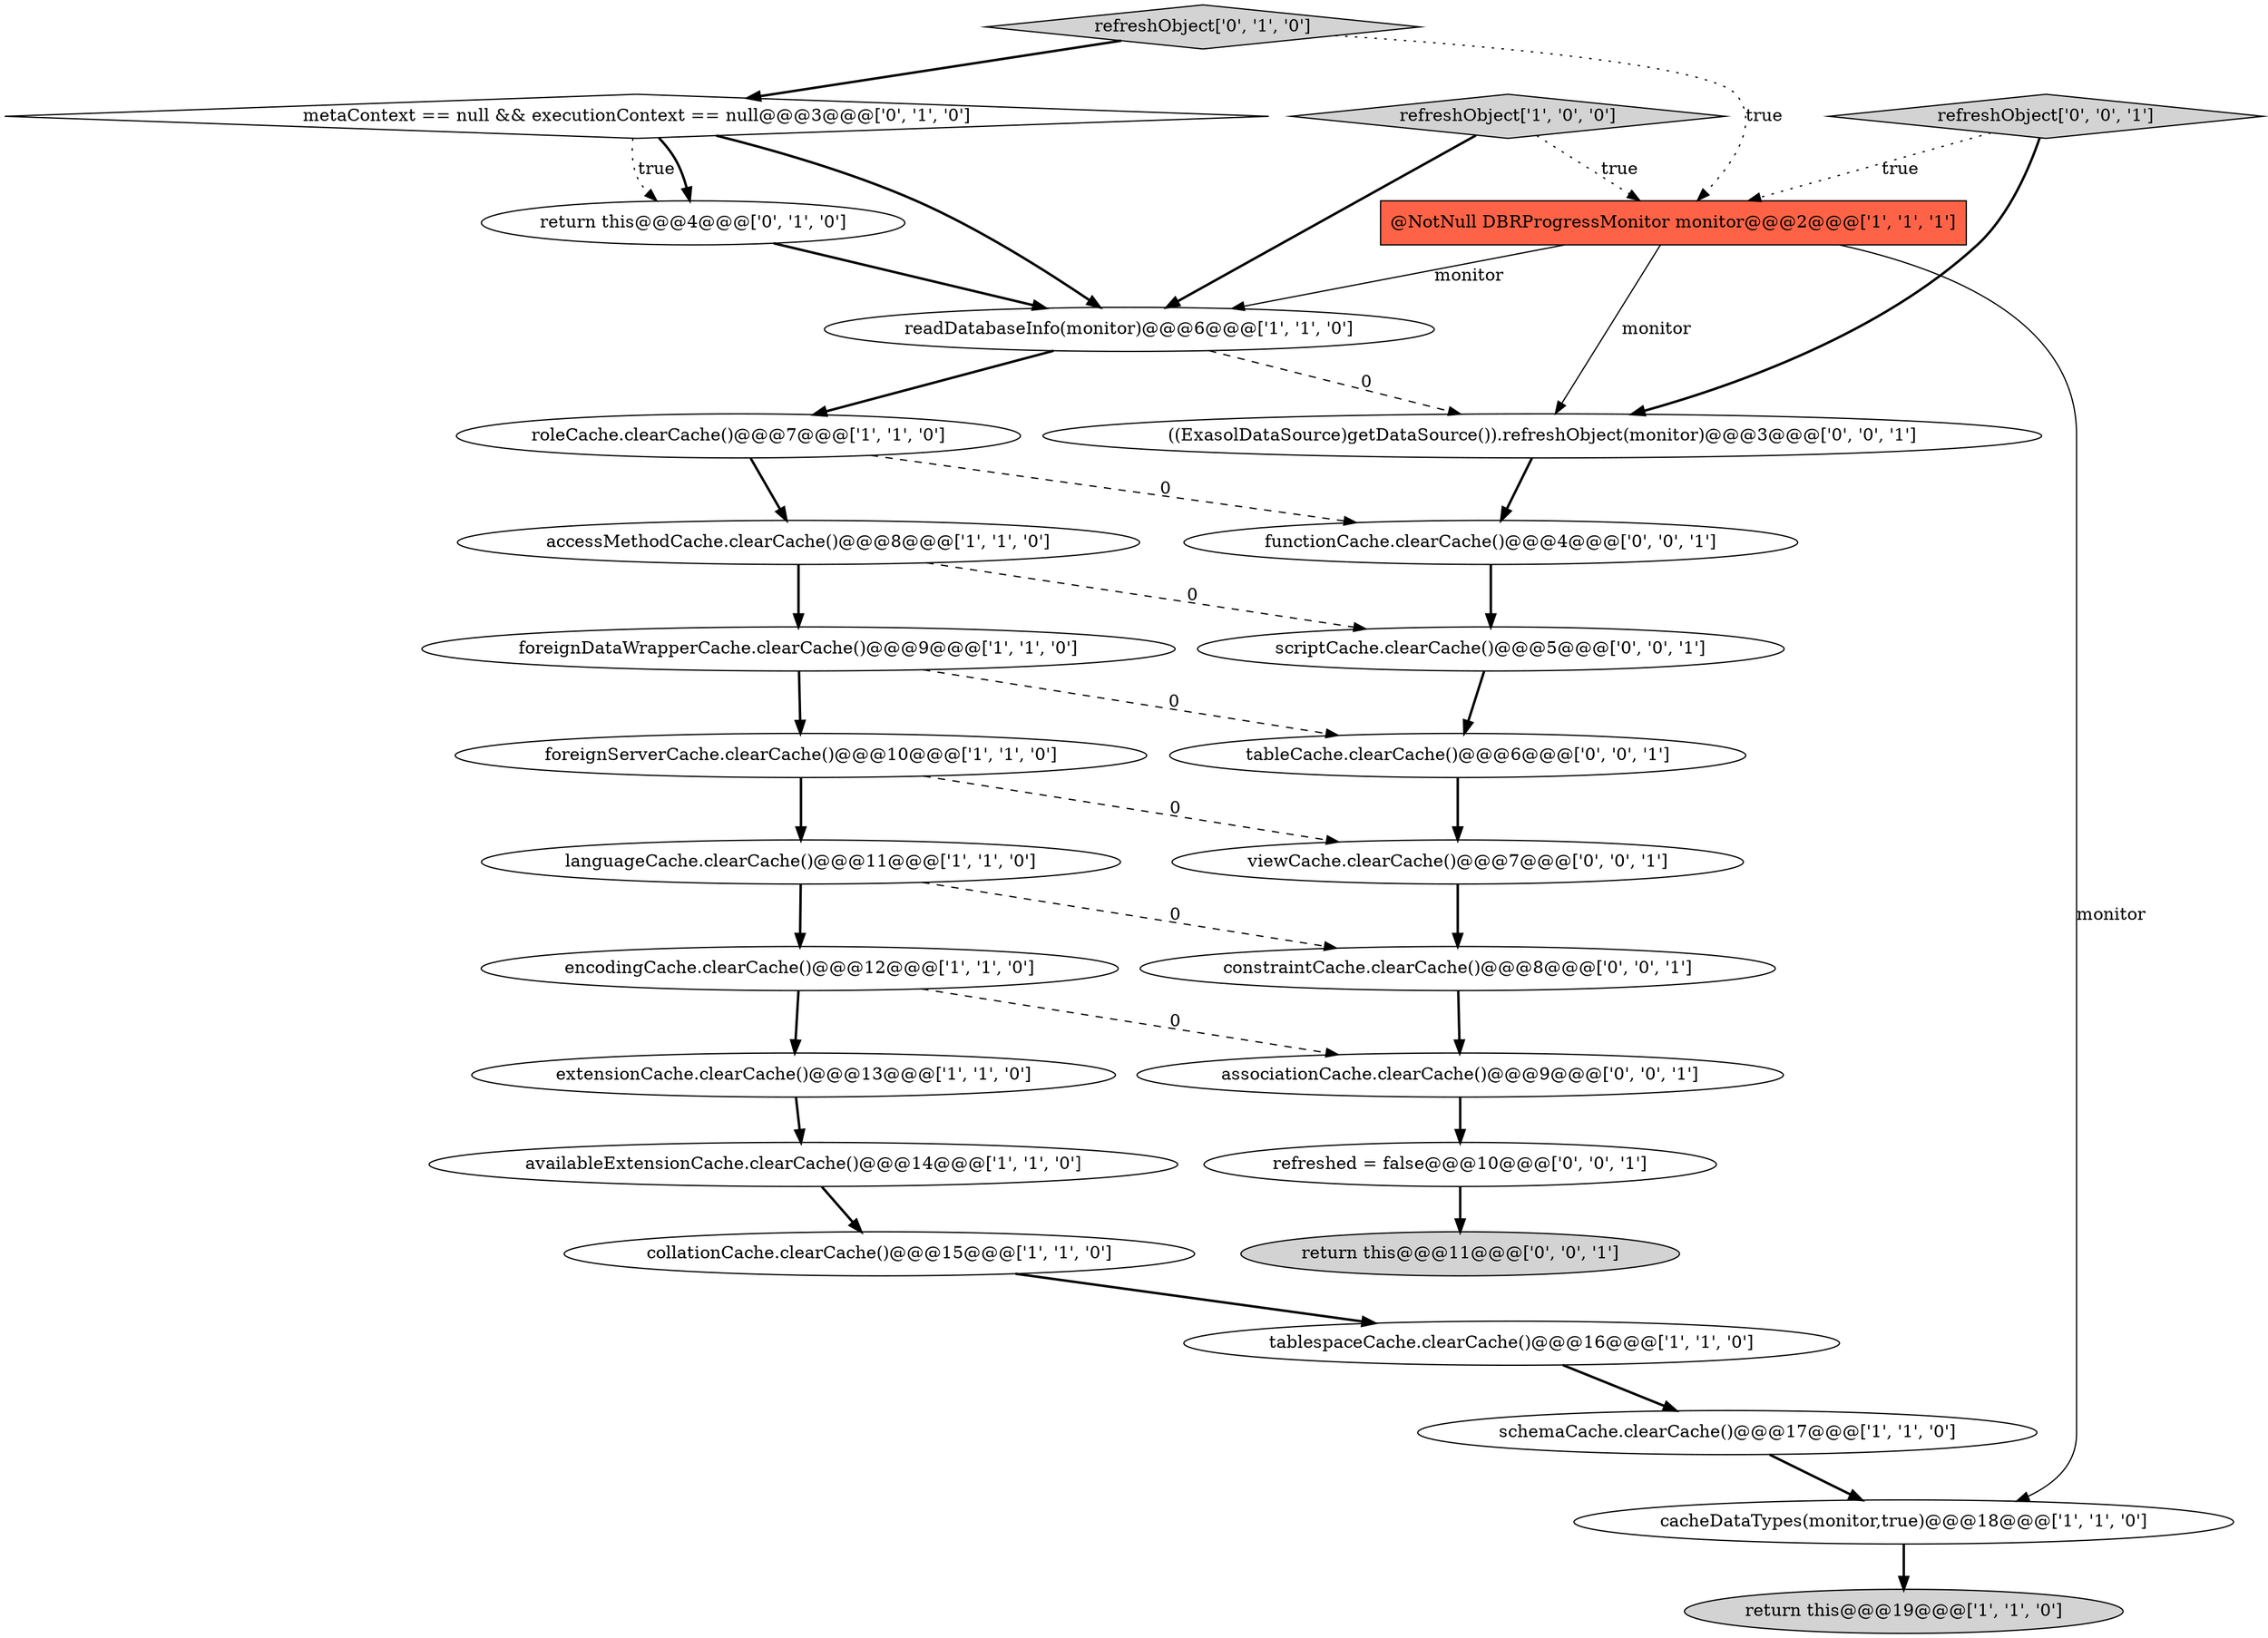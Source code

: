 digraph {
3 [style = filled, label = "collationCache.clearCache()@@@15@@@['1', '1', '0']", fillcolor = white, shape = ellipse image = "AAA0AAABBB1BBB"];
19 [style = filled, label = "((ExasolDataSource)getDataSource()).refreshObject(monitor)@@@3@@@['0', '0', '1']", fillcolor = white, shape = ellipse image = "AAA0AAABBB3BBB"];
10 [style = filled, label = "roleCache.clearCache()@@@7@@@['1', '1', '0']", fillcolor = white, shape = ellipse image = "AAA0AAABBB1BBB"];
23 [style = filled, label = "refreshed = false@@@10@@@['0', '0', '1']", fillcolor = white, shape = ellipse image = "AAA0AAABBB3BBB"];
26 [style = filled, label = "return this@@@11@@@['0', '0', '1']", fillcolor = lightgray, shape = ellipse image = "AAA0AAABBB3BBB"];
7 [style = filled, label = "readDatabaseInfo(monitor)@@@6@@@['1', '1', '0']", fillcolor = white, shape = ellipse image = "AAA0AAABBB1BBB"];
27 [style = filled, label = "tableCache.clearCache()@@@6@@@['0', '0', '1']", fillcolor = white, shape = ellipse image = "AAA0AAABBB3BBB"];
8 [style = filled, label = "foreignDataWrapperCache.clearCache()@@@9@@@['1', '1', '0']", fillcolor = white, shape = ellipse image = "AAA0AAABBB1BBB"];
2 [style = filled, label = "accessMethodCache.clearCache()@@@8@@@['1', '1', '0']", fillcolor = white, shape = ellipse image = "AAA0AAABBB1BBB"];
5 [style = filled, label = "return this@@@19@@@['1', '1', '0']", fillcolor = lightgray, shape = ellipse image = "AAA0AAABBB1BBB"];
13 [style = filled, label = "@NotNull DBRProgressMonitor monitor@@@2@@@['1', '1', '1']", fillcolor = tomato, shape = box image = "AAA0AAABBB1BBB"];
21 [style = filled, label = "functionCache.clearCache()@@@4@@@['0', '0', '1']", fillcolor = white, shape = ellipse image = "AAA0AAABBB3BBB"];
9 [style = filled, label = "foreignServerCache.clearCache()@@@10@@@['1', '1', '0']", fillcolor = white, shape = ellipse image = "AAA0AAABBB1BBB"];
14 [style = filled, label = "availableExtensionCache.clearCache()@@@14@@@['1', '1', '0']", fillcolor = white, shape = ellipse image = "AAA0AAABBB1BBB"];
24 [style = filled, label = "associationCache.clearCache()@@@9@@@['0', '0', '1']", fillcolor = white, shape = ellipse image = "AAA0AAABBB3BBB"];
18 [style = filled, label = "refreshObject['0', '1', '0']", fillcolor = lightgray, shape = diamond image = "AAA0AAABBB2BBB"];
16 [style = filled, label = "return this@@@4@@@['0', '1', '0']", fillcolor = white, shape = ellipse image = "AAA1AAABBB2BBB"];
15 [style = filled, label = "cacheDataTypes(monitor,true)@@@18@@@['1', '1', '0']", fillcolor = white, shape = ellipse image = "AAA0AAABBB1BBB"];
11 [style = filled, label = "refreshObject['1', '0', '0']", fillcolor = lightgray, shape = diamond image = "AAA0AAABBB1BBB"];
1 [style = filled, label = "schemaCache.clearCache()@@@17@@@['1', '1', '0']", fillcolor = white, shape = ellipse image = "AAA0AAABBB1BBB"];
12 [style = filled, label = "extensionCache.clearCache()@@@13@@@['1', '1', '0']", fillcolor = white, shape = ellipse image = "AAA0AAABBB1BBB"];
25 [style = filled, label = "scriptCache.clearCache()@@@5@@@['0', '0', '1']", fillcolor = white, shape = ellipse image = "AAA0AAABBB3BBB"];
17 [style = filled, label = "metaContext == null && executionContext == null@@@3@@@['0', '1', '0']", fillcolor = white, shape = diamond image = "AAA1AAABBB2BBB"];
4 [style = filled, label = "encodingCache.clearCache()@@@12@@@['1', '1', '0']", fillcolor = white, shape = ellipse image = "AAA0AAABBB1BBB"];
6 [style = filled, label = "languageCache.clearCache()@@@11@@@['1', '1', '0']", fillcolor = white, shape = ellipse image = "AAA0AAABBB1BBB"];
28 [style = filled, label = "refreshObject['0', '0', '1']", fillcolor = lightgray, shape = diamond image = "AAA0AAABBB3BBB"];
22 [style = filled, label = "viewCache.clearCache()@@@7@@@['0', '0', '1']", fillcolor = white, shape = ellipse image = "AAA0AAABBB3BBB"];
0 [style = filled, label = "tablespaceCache.clearCache()@@@16@@@['1', '1', '0']", fillcolor = white, shape = ellipse image = "AAA0AAABBB1BBB"];
20 [style = filled, label = "constraintCache.clearCache()@@@8@@@['0', '0', '1']", fillcolor = white, shape = ellipse image = "AAA0AAABBB3BBB"];
13->7 [style = solid, label="monitor"];
8->9 [style = bold, label=""];
10->2 [style = bold, label=""];
14->3 [style = bold, label=""];
6->4 [style = bold, label=""];
6->20 [style = dashed, label="0"];
17->16 [style = dotted, label="true"];
2->25 [style = dashed, label="0"];
24->23 [style = bold, label=""];
28->13 [style = dotted, label="true"];
7->10 [style = bold, label=""];
12->14 [style = bold, label=""];
13->15 [style = solid, label="monitor"];
10->21 [style = dashed, label="0"];
28->19 [style = bold, label=""];
7->19 [style = dashed, label="0"];
22->20 [style = bold, label=""];
0->1 [style = bold, label=""];
13->19 [style = solid, label="monitor"];
8->27 [style = dashed, label="0"];
27->22 [style = bold, label=""];
2->8 [style = bold, label=""];
23->26 [style = bold, label=""];
11->7 [style = bold, label=""];
9->6 [style = bold, label=""];
18->13 [style = dotted, label="true"];
21->25 [style = bold, label=""];
19->21 [style = bold, label=""];
3->0 [style = bold, label=""];
15->5 [style = bold, label=""];
4->12 [style = bold, label=""];
1->15 [style = bold, label=""];
20->24 [style = bold, label=""];
16->7 [style = bold, label=""];
18->17 [style = bold, label=""];
17->7 [style = bold, label=""];
25->27 [style = bold, label=""];
11->13 [style = dotted, label="true"];
17->16 [style = bold, label=""];
9->22 [style = dashed, label="0"];
4->24 [style = dashed, label="0"];
}
